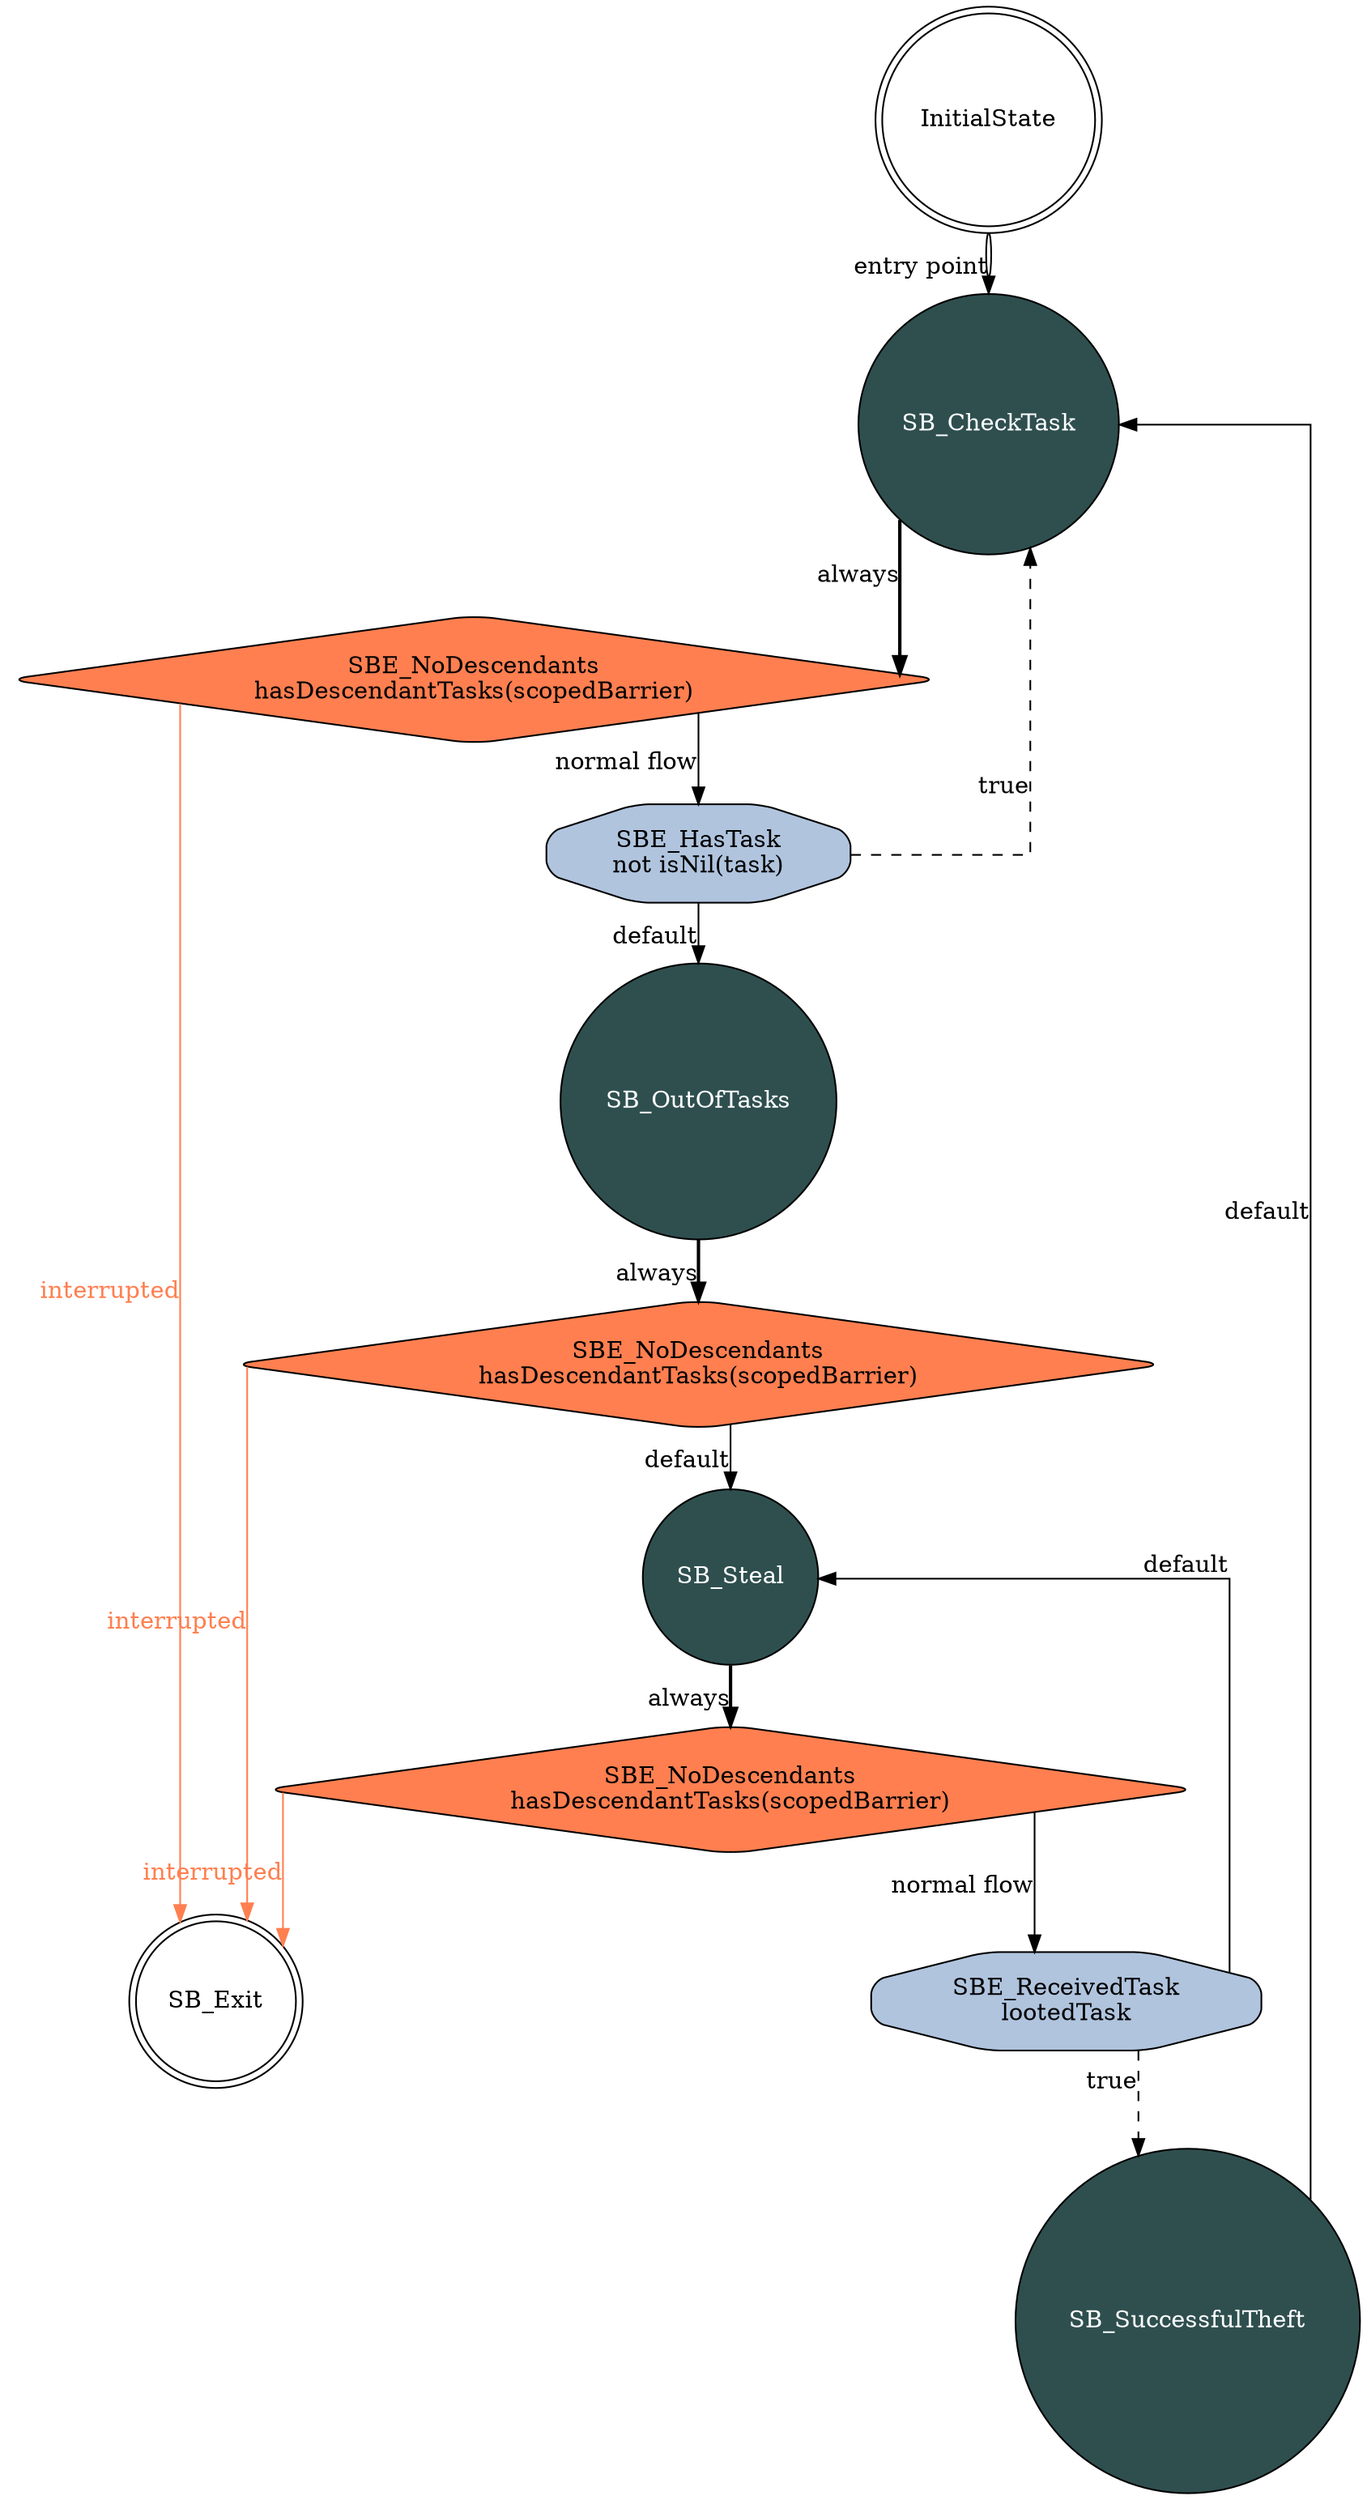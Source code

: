 digraph syncScopeFSA{
    splines=ortho;
    node [shape = doublecircle]; InitialState SB_Exit;
    node [shape = circle, fontcolor=white, fillcolor=darkslategrey, style="filled"]; SB_OutOfTasks SB_CheckTask SB_Steal SB_SuccessfulTheft;
    InitialState -> SB_CheckTask [color="black:invis:black", xlabel="entry point"];
    node [shape = octagon, fontcolor=black, fillcolor=lightsteelblue, style="rounded,filled"]; SB_CheckTask_SBE_HasTask SB_Steal_SBE_ReceivedTask ;
    node [shape = diamond, fontcolor=black, fillcolor=coral, style="rounded,filled"]; SB_OutOfTasks_SBE_NoDescendants SB_CheckTask_SBE_NoDescendants SB_Steal_SBE_NoDescendants ;
    SB_CheckTask_SBE_HasTask [label="SBE_HasTask\nnot isNil(task)"];
    SB_Steal_SBE_ReceivedTask [label="SBE_ReceivedTask\nlootedTask"];
    SB_OutOfTasks_SBE_NoDescendants [label="SBE_NoDescendants\nhasDescendantTasks(scopedBarrier)"];
    SB_CheckTask_SBE_NoDescendants [label="SBE_NoDescendants\nhasDescendantTasks(scopedBarrier)"];
    SB_Steal_SBE_NoDescendants [label="SBE_NoDescendants\nhasDescendantTasks(scopedBarrier)"];
    SB_OutOfTasks -> SB_OutOfTasks_SBE_NoDescendants[style=bold, xlabel="always"];
    SB_OutOfTasks_SBE_NoDescendants -> SB_Exit [color="coral", fontcolor="coral", xlabel="interrupted"];
    SB_OutOfTasks_SBE_NoDescendants -> SB_Steal [xlabel="default"];
    SB_CheckTask -> SB_CheckTask_SBE_NoDescendants[style=bold, xlabel="always"];
    SB_CheckTask_SBE_NoDescendants -> SB_Exit [color="coral", fontcolor="coral", xlabel="interrupted"];
    SB_CheckTask_SBE_NoDescendants -> SB_CheckTask_SBE_HasTask[xlabel="normal flow"];
    SB_CheckTask_SBE_HasTask -> SB_CheckTask [style=dashed, xlabel="true"];
    SB_CheckTask_SBE_HasTask -> SB_OutOfTasks [xlabel="default"];
    SB_Steal -> SB_Steal_SBE_NoDescendants[style=bold, xlabel="always"];
    SB_Steal_SBE_NoDescendants -> SB_Exit [color="coral", fontcolor="coral", xlabel="interrupted"];
    SB_Steal_SBE_NoDescendants -> SB_Steal_SBE_ReceivedTask[xlabel="normal flow"];
    SB_Steal_SBE_ReceivedTask -> SB_SuccessfulTheft [style=dashed, xlabel="true"];
    SB_Steal_SBE_ReceivedTask -> SB_Steal [xlabel="default"];
    SB_SuccessfulTheft -> SB_CheckTask [xlabel="default"];
}